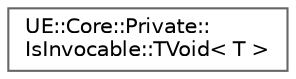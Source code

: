 digraph "Graphical Class Hierarchy"
{
 // INTERACTIVE_SVG=YES
 // LATEX_PDF_SIZE
  bgcolor="transparent";
  edge [fontname=Helvetica,fontsize=10,labelfontname=Helvetica,labelfontsize=10];
  node [fontname=Helvetica,fontsize=10,shape=box,height=0.2,width=0.4];
  rankdir="LR";
  Node0 [id="Node000000",label="UE::Core::Private::\lIsInvocable::TVoid\< T \>",height=0.2,width=0.4,color="grey40", fillcolor="white", style="filled",URL="$db/d8e/structUE_1_1Core_1_1Private_1_1IsInvocable_1_1TVoid.html",tooltip=" "];
}
